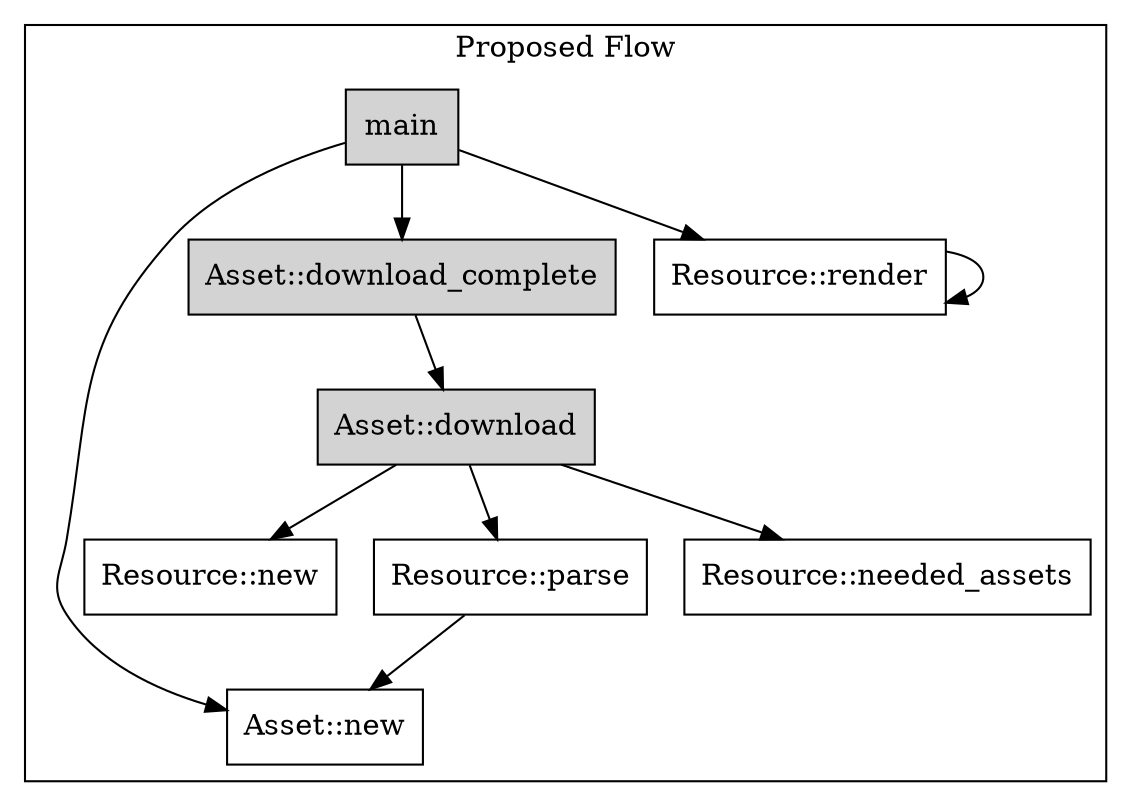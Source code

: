 digraph Current {
    node[shape="box"];

    subgraph cluster0 {
        label = "Proposed Flow"

        main [style=filled]
        "Asset::new"
        "Asset::download_complete" [style=filled]
        "Asset::download" [style=filled]
        main -> "Asset::new";
        main -> "Asset::download_complete";
        "Asset::download_complete" -> "Asset::download";
        "Asset::download" -> "Resource::new";
        "Asset::download" -> "Resource::parse";
        "Asset::download" -> "Resource::needed_assets";
        main -> "Resource::render"
        "Resource::render" -> "Resource::render"
        "Resource::parse" -> "Asset::new";
    }
}
